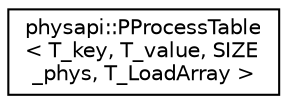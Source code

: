 digraph "Graphical Class Hierarchy"
{
 // LATEX_PDF_SIZE
  edge [fontname="Helvetica",fontsize="10",labelfontname="Helvetica",labelfontsize="10"];
  node [fontname="Helvetica",fontsize="10",shape=record];
  rankdir="LR";
  Node0 [label="physapi::PProcessTable\l\< T_key, T_value, SIZE\l_phys, T_LoadArray \>",height=0.2,width=0.4,color="black", fillcolor="white", style="filled",URL="$classphysapi_1_1_p_process_table.html",tooltip="This class process a generic table. It can load elements to it with defined constrains."];
}
